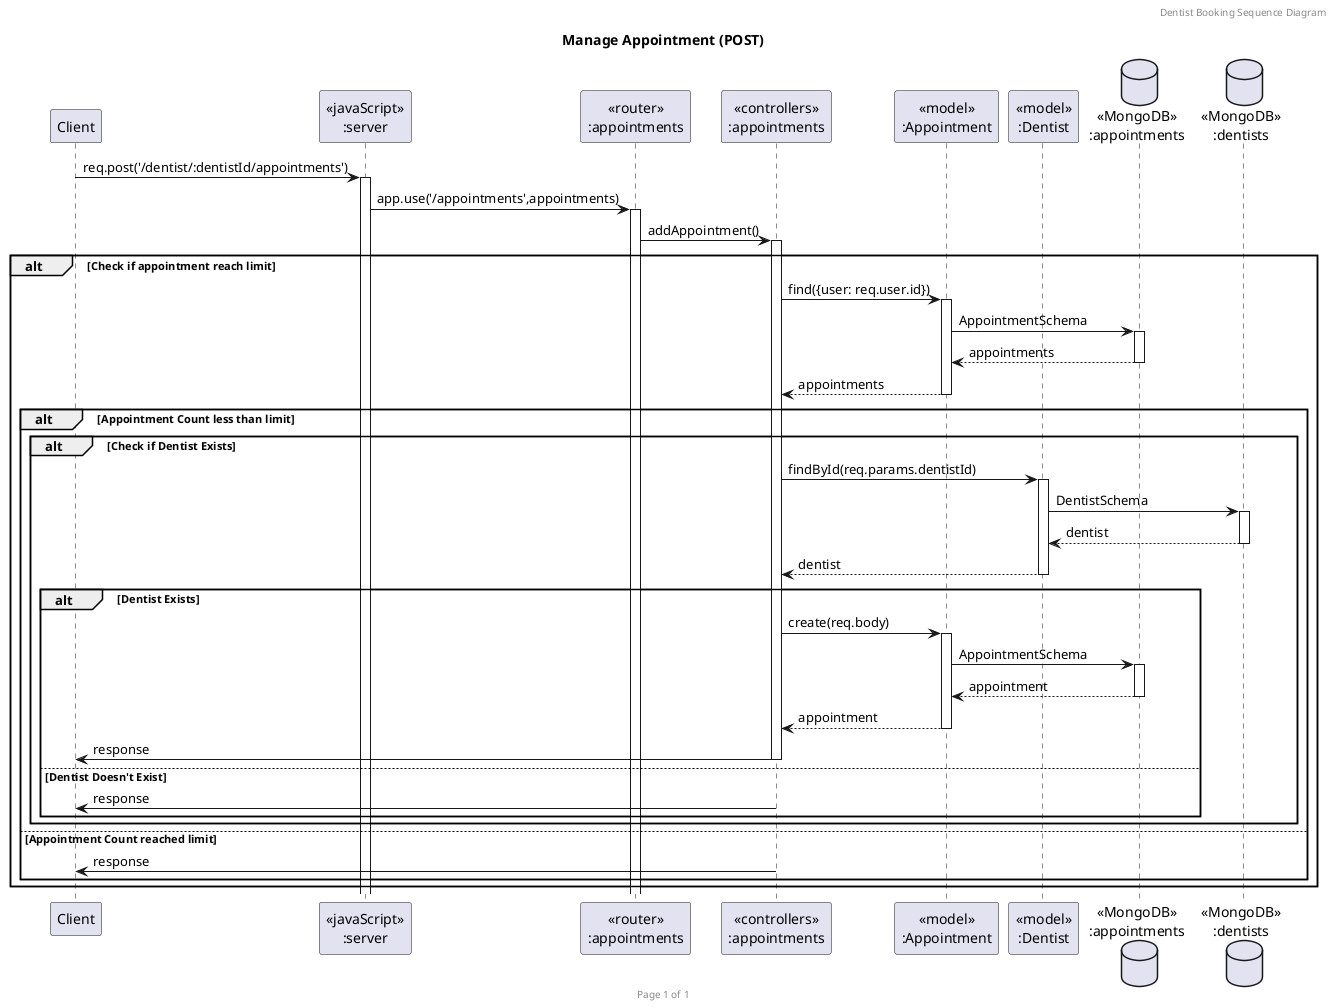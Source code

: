 @startuml Manage Appointment (POST)

header Dentist Booking Sequence Diagram
footer Page %page% of %lastpage%
title "Manage Appointment (POST)"

participant "Client" as client
participant "<<javaScript>>\n:server" as server
participant "<<router>>\n:appointments" as routerAppointments
participant "<<controllers>>\n:appointments" as controllersAppointments
participant "<<model>>\n:Appointment" as modelAppointment
participant "<<model>>\n:Dentist" as modelDentist
database "<<MongoDB>>\n:appointments" as AppointmentsDatabase
database "<<MongoDB>>\n:dentists" as DentistsDatabase

client->server ++:req.post('/dentist/:dentistId/appointments')
server->routerAppointments ++:app.use('/appointments',appointments)
routerAppointments -> controllersAppointments ++:addAppointment()

alt Check if appointment reach limit
    controllersAppointments->modelAppointment ++:find({user: req.user.id})
    modelAppointment ->AppointmentsDatabase ++: AppointmentSchema
    AppointmentsDatabase --> modelAppointment --: appointments
    controllersAppointments <-- modelAppointment --:appointments
    alt Appointment Count less than limit
        alt Check if Dentist Exists
            controllersAppointments->modelDentist ++:findById(req.params.dentistId)
            modelDentist -> DentistsDatabase ++: DentistSchema
            DentistsDatabase --> modelDentist --: dentist
            controllersAppointments <-- modelDentist --:dentist
            alt Dentist Exists
                controllersAppointments->modelAppointment ++:create(req.body)
                modelAppointment ->AppointmentsDatabase ++: AppointmentSchema
                AppointmentsDatabase --> modelAppointment --: appointment
                controllersAppointments <-- modelAppointment --:appointment
                controllersAppointments->client --:response
            else Dentist Doesn't Exist
                controllersAppointments->client --:response
            end
        end
    else Appointment Count reached limit
        controllersAppointments->client --:response
    end
end

@enduml
